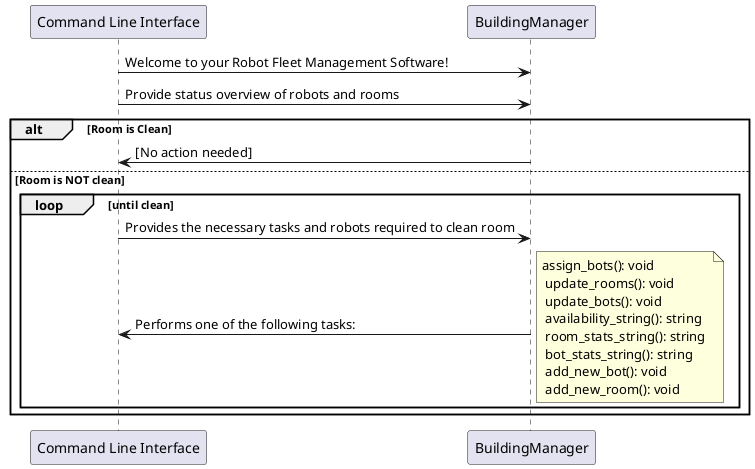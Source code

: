 @startuml RobotFleet

participant "Command Line Interface" as CMI
participant "BuildingManager"

CMI -> BuildingManager: Welcome to your Robot Fleet Management Software!
CMI -> BuildingManager: Provide status overview of robots and rooms

alt Room is Clean

    BuildingManager -> CMI: [No action needed]

else Room is NOT clean
    loop until clean
        CMI -> BuildingManager: Provides the necessary tasks and robots required to clean room
        BuildingManager -> CMI: Performs one of the following tasks:
        note right: assign_bots(): void \n update_rooms(): void \n update_bots(): void \n availability_string(): string \n room_stats_string(): string \n bot_stats_string(): string \n add_new_bot(): void \n add_new_room(): void
    end
end
@enduml
